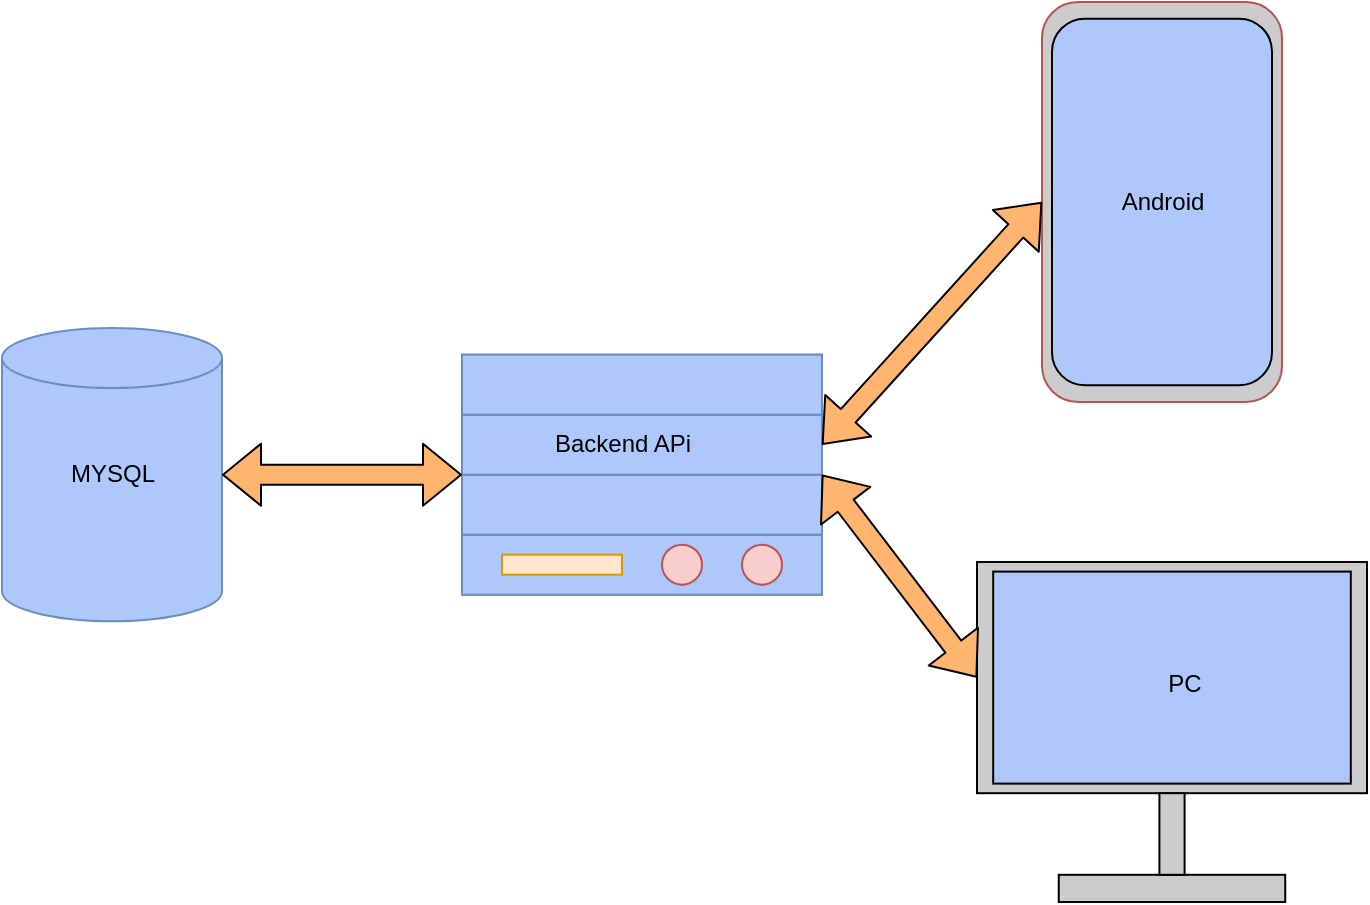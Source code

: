 <mxfile version="13.9.9" type="device"><diagram id="R2lEEEUBdFMjLlhIrx00" name="Page-1"><mxGraphModel dx="253" dy="225" grid="1" gridSize="10" guides="1" tooltips="1" connect="1" arrows="1" fold="1" page="1" pageScale="1" pageWidth="850" pageHeight="1100" math="0" shadow="0" extFonts="Permanent Marker^https://fonts.googleapis.com/css?family=Permanent+Marker"><root><mxCell id="0"/><mxCell id="1" parent="0"/><mxCell id="ltaH0SZ-Ql9wgeTkaEum-3" value="" style="group" parent="1" vertex="1" connectable="0"><mxGeometry x="70" y="403" width="110" height="146.67" as="geometry"/></mxCell><mxCell id="ltaH0SZ-Ql9wgeTkaEum-1" value="" style="shape=cylinder3;whiteSpace=wrap;html=1;boundedLbl=1;backgroundOutline=1;size=15;strokeColor=#6c8ebf;fillColor=#AEC8FC;" parent="ltaH0SZ-Ql9wgeTkaEum-3" vertex="1"><mxGeometry width="110" height="146.67" as="geometry"/></mxCell><mxCell id="ltaH0SZ-Ql9wgeTkaEum-2" value="MYSQL" style="text;html=1;align=center;verticalAlign=middle;resizable=0;points=[];autosize=1;" parent="ltaH0SZ-Ql9wgeTkaEum-3" vertex="1"><mxGeometry x="25" y="63.34" width="60" height="20" as="geometry"/></mxCell><mxCell id="ltaH0SZ-Ql9wgeTkaEum-50" value="" style="group;strokeColor=#6c8ebf;fillColor=#AEC8FC;" parent="1" vertex="1" connectable="0"><mxGeometry x="300" y="416.34" width="180" height="120" as="geometry"/></mxCell><mxCell id="ltaH0SZ-Ql9wgeTkaEum-28" value="" style="rounded=0;whiteSpace=wrap;html=1;strokeColor=#6c8ebf;fillColor=#AEC8FC;" parent="ltaH0SZ-Ql9wgeTkaEum-50" vertex="1"><mxGeometry y="90" width="180" height="30" as="geometry"/></mxCell><mxCell id="ltaH0SZ-Ql9wgeTkaEum-29" value="" style="rounded=0;whiteSpace=wrap;html=1;strokeColor=#6c8ebf;fillColor=#AEC8FC;" parent="ltaH0SZ-Ql9wgeTkaEum-50" vertex="1"><mxGeometry y="60" width="180" height="30" as="geometry"/></mxCell><mxCell id="ltaH0SZ-Ql9wgeTkaEum-30" value="" style="rounded=0;whiteSpace=wrap;html=1;strokeColor=#6c8ebf;fillColor=#AEC8FC;" parent="ltaH0SZ-Ql9wgeTkaEum-50" vertex="1"><mxGeometry y="30" width="180" height="30" as="geometry"/></mxCell><mxCell id="ltaH0SZ-Ql9wgeTkaEum-31" value="" style="rounded=0;whiteSpace=wrap;html=1;strokeColor=#6c8ebf;fillColor=#AEC8FC;" parent="ltaH0SZ-Ql9wgeTkaEum-50" vertex="1"><mxGeometry width="180" height="30" as="geometry"/></mxCell><mxCell id="ltaH0SZ-Ql9wgeTkaEum-33" value="" style="ellipse;whiteSpace=wrap;html=1;aspect=fixed;fillColor=#f8cecc;strokeColor=#b85450;" parent="ltaH0SZ-Ql9wgeTkaEum-50" vertex="1"><mxGeometry x="140" y="95" width="20" height="20" as="geometry"/></mxCell><mxCell id="ltaH0SZ-Ql9wgeTkaEum-34" value="" style="ellipse;whiteSpace=wrap;html=1;aspect=fixed;fillColor=#f8cecc;strokeColor=#b85450;" parent="ltaH0SZ-Ql9wgeTkaEum-50" vertex="1"><mxGeometry x="100" y="95" width="20" height="20" as="geometry"/></mxCell><mxCell id="ltaH0SZ-Ql9wgeTkaEum-49" value="" style="rounded=0;whiteSpace=wrap;html=1;fillColor=#ffe6cc;strokeColor=#d79b00;" parent="ltaH0SZ-Ql9wgeTkaEum-50" vertex="1"><mxGeometry x="20" y="100" width="60" height="10" as="geometry"/></mxCell><mxCell id="ltaH0SZ-Ql9wgeTkaEum-51" value="Backend APi&lt;br&gt;" style="text;html=1;align=center;verticalAlign=middle;resizable=0;points=[];autosize=1;" parent="ltaH0SZ-Ql9wgeTkaEum-50" vertex="1"><mxGeometry x="40" y="35" width="80" height="20" as="geometry"/></mxCell><mxCell id="ltaH0SZ-Ql9wgeTkaEum-55" value="" style="group;" parent="1" vertex="1" connectable="0"><mxGeometry x="590" y="240" width="120" height="200" as="geometry"/></mxCell><mxCell id="ltaH0SZ-Ql9wgeTkaEum-52" value="" style="rounded=1;whiteSpace=wrap;html=1;strokeColor=#b85450;fillColor=#CCCCCC;" parent="ltaH0SZ-Ql9wgeTkaEum-55" vertex="1"><mxGeometry width="120" height="200" as="geometry"/></mxCell><mxCell id="ltaH0SZ-Ql9wgeTkaEum-53" value="" style="rounded=1;whiteSpace=wrap;html=1;fillColor=#AEC8FC;" parent="ltaH0SZ-Ql9wgeTkaEum-55" vertex="1"><mxGeometry x="5" y="8.33" width="110" height="183.33" as="geometry"/></mxCell><mxCell id="ltaH0SZ-Ql9wgeTkaEum-54" value="Android" style="text;html=1;align=center;verticalAlign=middle;resizable=0;points=[];autosize=1;" parent="ltaH0SZ-Ql9wgeTkaEum-55" vertex="1"><mxGeometry x="30" y="90" width="60" height="20" as="geometry"/></mxCell><mxCell id="ltaH0SZ-Ql9wgeTkaEum-61" value="" style="group" parent="1" vertex="1" connectable="0"><mxGeometry x="557.5" y="520" width="195" height="170" as="geometry"/></mxCell><mxCell id="ltaH0SZ-Ql9wgeTkaEum-58" value="" style="rounded=0;whiteSpace=wrap;html=1;fillColor=#CCCCCC;" parent="ltaH0SZ-Ql9wgeTkaEum-61" vertex="1"><mxGeometry width="195" height="115.6" as="geometry"/></mxCell><mxCell id="ltaH0SZ-Ql9wgeTkaEum-60" value="" style="rounded=0;whiteSpace=wrap;html=1;fillColor=#AEC8FC;" parent="ltaH0SZ-Ql9wgeTkaEum-61" vertex="1"><mxGeometry x="8.096" y="4.801" width="178.809" height="106.005" as="geometry"/></mxCell><mxCell id="ltaH0SZ-Ql9wgeTkaEum-56" value="" style="rounded=0;whiteSpace=wrap;html=1;fillColor=#CCCCCC;" parent="ltaH0SZ-Ql9wgeTkaEum-61" vertex="1"><mxGeometry x="40.887" y="156.4" width="113.226" height="13.6" as="geometry"/></mxCell><mxCell id="ltaH0SZ-Ql9wgeTkaEum-57" value="" style="rounded=0;whiteSpace=wrap;html=1;fillColor=#CCCCCC;" parent="ltaH0SZ-Ql9wgeTkaEum-61" vertex="1"><mxGeometry x="91.21" y="115.6" width="12.581" height="40.8" as="geometry"/></mxCell><mxCell id="ltaH0SZ-Ql9wgeTkaEum-59" value="PC" style="text;html=1;align=center;verticalAlign=middle;resizable=0;points=[];autosize=1;" parent="ltaH0SZ-Ql9wgeTkaEum-61" vertex="1"><mxGeometry x="88.065" y="51" width="30" height="20" as="geometry"/></mxCell><mxCell id="ltaH0SZ-Ql9wgeTkaEum-63" value="" style="shape=flexArrow;endArrow=classic;startArrow=classic;html=1;exitX=1;exitY=0.5;exitDx=0;exitDy=0;exitPerimeter=0;entryX=0;entryY=1;entryDx=0;entryDy=0;fillColor=#FFB570;" parent="1" source="ltaH0SZ-Ql9wgeTkaEum-1" target="ltaH0SZ-Ql9wgeTkaEum-30" edge="1"><mxGeometry width="50" height="50" relative="1" as="geometry"><mxPoint x="870" y="620" as="sourcePoint"/><mxPoint x="920" y="570" as="targetPoint"/><Array as="points"/></mxGeometry></mxCell><mxCell id="ltaH0SZ-Ql9wgeTkaEum-64" value="" style="shape=flexArrow;endArrow=classic;startArrow=classic;html=1;exitX=1;exitY=0.5;exitDx=0;exitDy=0;entryX=0;entryY=0.5;entryDx=0;entryDy=0;fillColor=#FFB570;" parent="1" source="ltaH0SZ-Ql9wgeTkaEum-30" target="ltaH0SZ-Ql9wgeTkaEum-52" edge="1"><mxGeometry width="50" height="50" relative="1" as="geometry"><mxPoint x="190" y="486.335" as="sourcePoint"/><mxPoint x="310" y="486.34" as="targetPoint"/><Array as="points"/></mxGeometry></mxCell><mxCell id="ltaH0SZ-Ql9wgeTkaEum-65" value="" style="shape=flexArrow;endArrow=classic;startArrow=classic;html=1;exitX=1;exitY=1;exitDx=0;exitDy=0;entryX=0;entryY=0.5;entryDx=0;entryDy=0;fillColor=#FFB570;" parent="1" source="ltaH0SZ-Ql9wgeTkaEum-30" target="ltaH0SZ-Ql9wgeTkaEum-58" edge="1"><mxGeometry width="50" height="50" relative="1" as="geometry"><mxPoint x="490" y="471.34" as="sourcePoint"/><mxPoint x="567.5" y="340" as="targetPoint"/><Array as="points"/></mxGeometry></mxCell></root></mxGraphModel></diagram></mxfile>